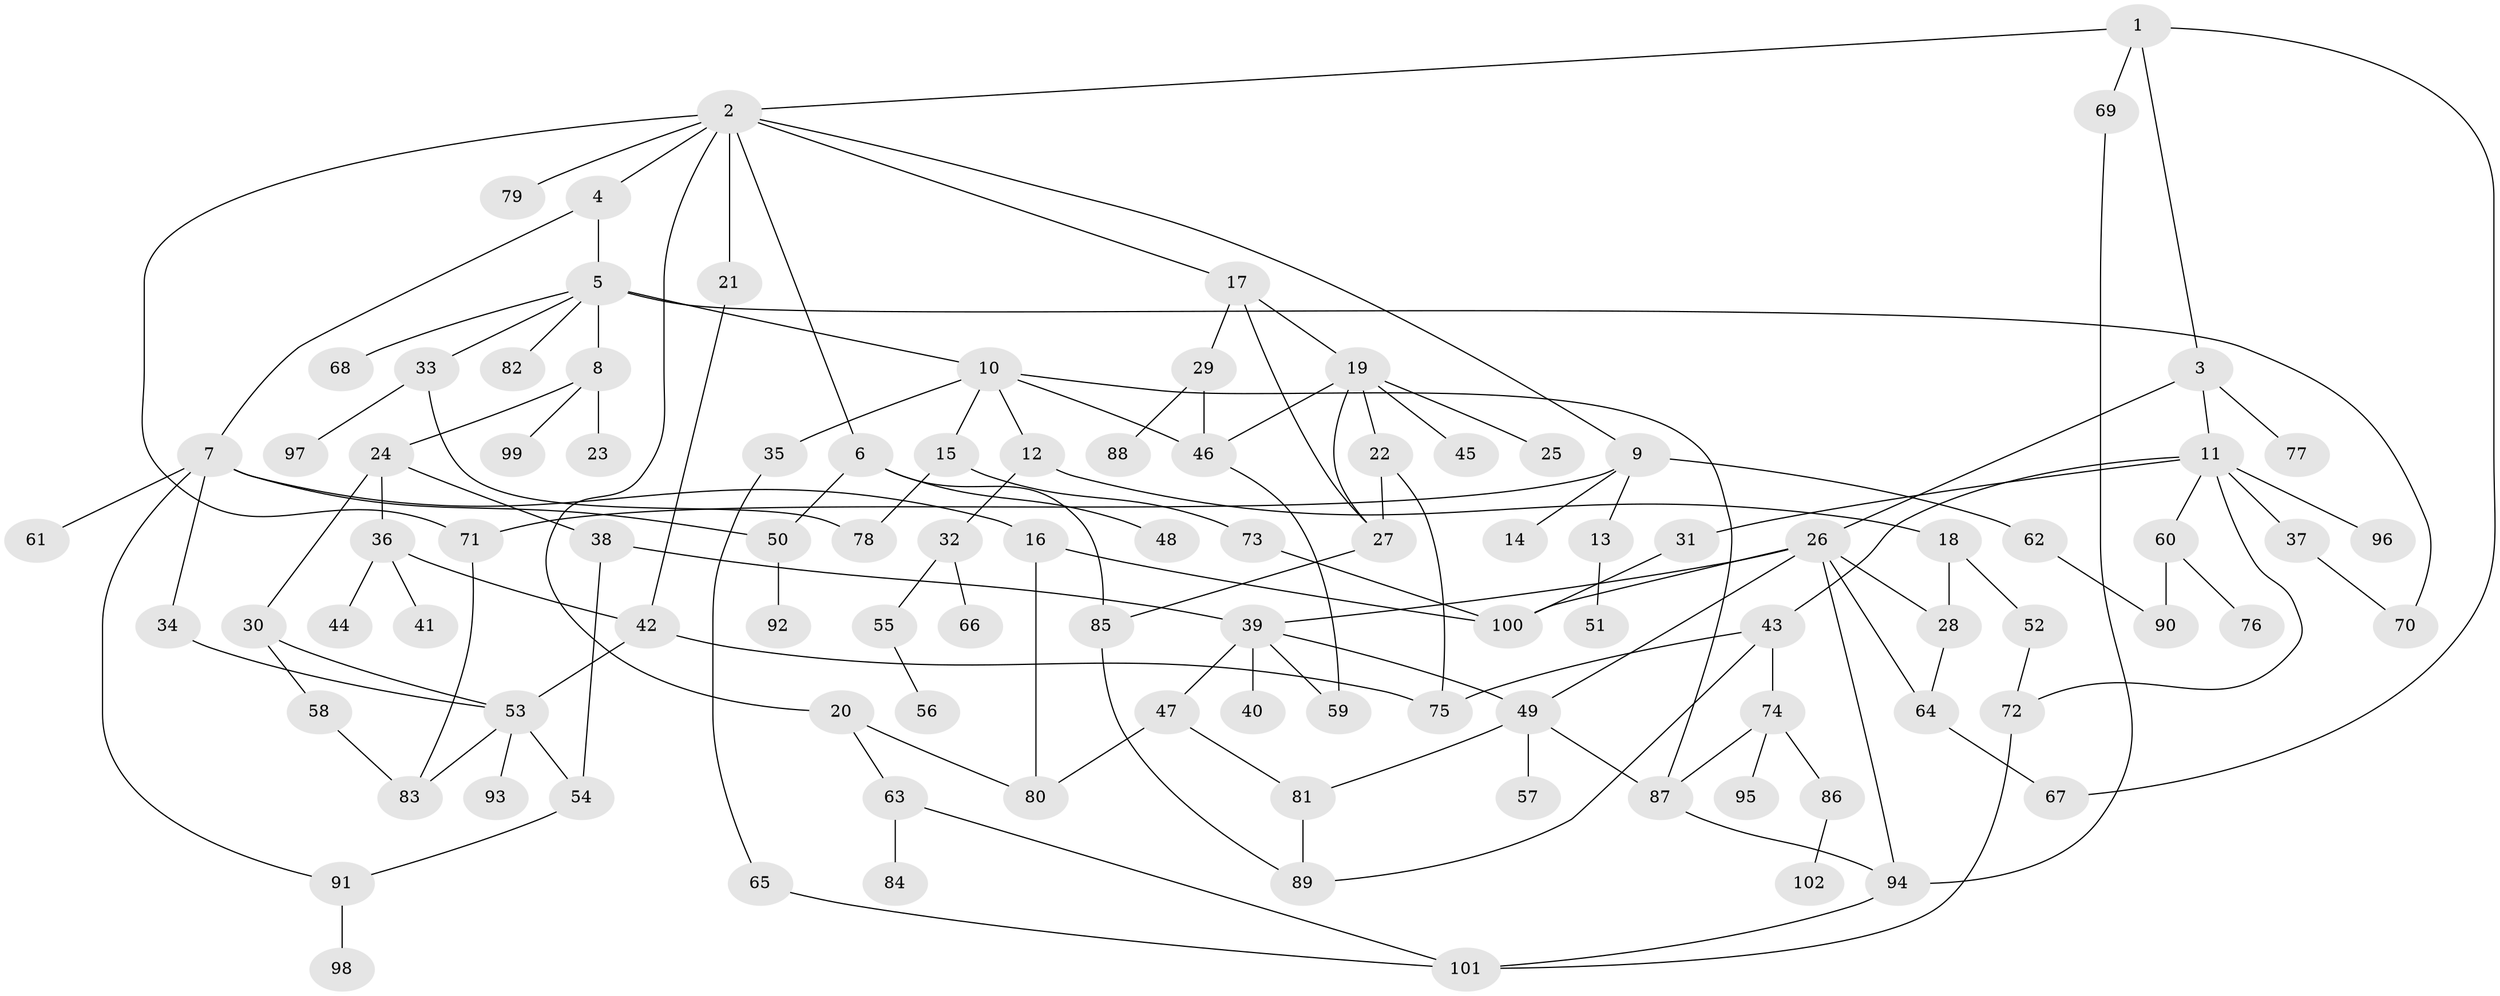 // coarse degree distribution, {5: 0.08064516129032258, 8: 0.016129032258064516, 3: 0.25806451612903225, 6: 0.08064516129032258, 4: 0.1774193548387097, 2: 0.20967741935483872, 1: 0.1774193548387097}
// Generated by graph-tools (version 1.1) at 2025/49/03/04/25 22:49:05]
// undirected, 102 vertices, 142 edges
graph export_dot {
  node [color=gray90,style=filled];
  1;
  2;
  3;
  4;
  5;
  6;
  7;
  8;
  9;
  10;
  11;
  12;
  13;
  14;
  15;
  16;
  17;
  18;
  19;
  20;
  21;
  22;
  23;
  24;
  25;
  26;
  27;
  28;
  29;
  30;
  31;
  32;
  33;
  34;
  35;
  36;
  37;
  38;
  39;
  40;
  41;
  42;
  43;
  44;
  45;
  46;
  47;
  48;
  49;
  50;
  51;
  52;
  53;
  54;
  55;
  56;
  57;
  58;
  59;
  60;
  61;
  62;
  63;
  64;
  65;
  66;
  67;
  68;
  69;
  70;
  71;
  72;
  73;
  74;
  75;
  76;
  77;
  78;
  79;
  80;
  81;
  82;
  83;
  84;
  85;
  86;
  87;
  88;
  89;
  90;
  91;
  92;
  93;
  94;
  95;
  96;
  97;
  98;
  99;
  100;
  101;
  102;
  1 -- 2;
  1 -- 3;
  1 -- 69;
  1 -- 67;
  2 -- 4;
  2 -- 6;
  2 -- 9;
  2 -- 17;
  2 -- 20;
  2 -- 21;
  2 -- 71;
  2 -- 79;
  3 -- 11;
  3 -- 26;
  3 -- 77;
  4 -- 5;
  4 -- 7;
  5 -- 8;
  5 -- 10;
  5 -- 33;
  5 -- 68;
  5 -- 70;
  5 -- 82;
  6 -- 48;
  6 -- 50;
  6 -- 85;
  7 -- 16;
  7 -- 34;
  7 -- 50;
  7 -- 61;
  7 -- 91;
  8 -- 23;
  8 -- 24;
  8 -- 99;
  9 -- 13;
  9 -- 14;
  9 -- 62;
  9 -- 71;
  10 -- 12;
  10 -- 15;
  10 -- 35;
  10 -- 87;
  10 -- 46;
  11 -- 31;
  11 -- 37;
  11 -- 43;
  11 -- 60;
  11 -- 72;
  11 -- 96;
  12 -- 18;
  12 -- 32;
  13 -- 51;
  15 -- 73;
  15 -- 78;
  16 -- 100;
  16 -- 80;
  17 -- 19;
  17 -- 29;
  17 -- 27;
  18 -- 52;
  18 -- 28;
  19 -- 22;
  19 -- 25;
  19 -- 27;
  19 -- 45;
  19 -- 46;
  20 -- 63;
  20 -- 80;
  21 -- 42;
  22 -- 75;
  22 -- 27;
  24 -- 30;
  24 -- 36;
  24 -- 38;
  26 -- 28;
  26 -- 100;
  26 -- 49;
  26 -- 39;
  26 -- 94;
  26 -- 64;
  27 -- 85;
  28 -- 64;
  29 -- 46;
  29 -- 88;
  30 -- 58;
  30 -- 53;
  31 -- 100;
  32 -- 55;
  32 -- 66;
  33 -- 97;
  33 -- 78;
  34 -- 53;
  35 -- 65;
  36 -- 41;
  36 -- 42;
  36 -- 44;
  37 -- 70;
  38 -- 39;
  38 -- 54;
  39 -- 40;
  39 -- 47;
  39 -- 49;
  39 -- 59;
  42 -- 53;
  42 -- 75;
  43 -- 74;
  43 -- 75;
  43 -- 89;
  46 -- 59;
  47 -- 80;
  47 -- 81;
  49 -- 57;
  49 -- 81;
  49 -- 87;
  50 -- 92;
  52 -- 72;
  53 -- 93;
  53 -- 54;
  53 -- 83;
  54 -- 91;
  55 -- 56;
  58 -- 83;
  60 -- 76;
  60 -- 90;
  62 -- 90;
  63 -- 84;
  63 -- 101;
  64 -- 67;
  65 -- 101;
  69 -- 94;
  71 -- 83;
  72 -- 101;
  73 -- 100;
  74 -- 86;
  74 -- 95;
  74 -- 87;
  81 -- 89;
  85 -- 89;
  86 -- 102;
  87 -- 94;
  91 -- 98;
  94 -- 101;
}
